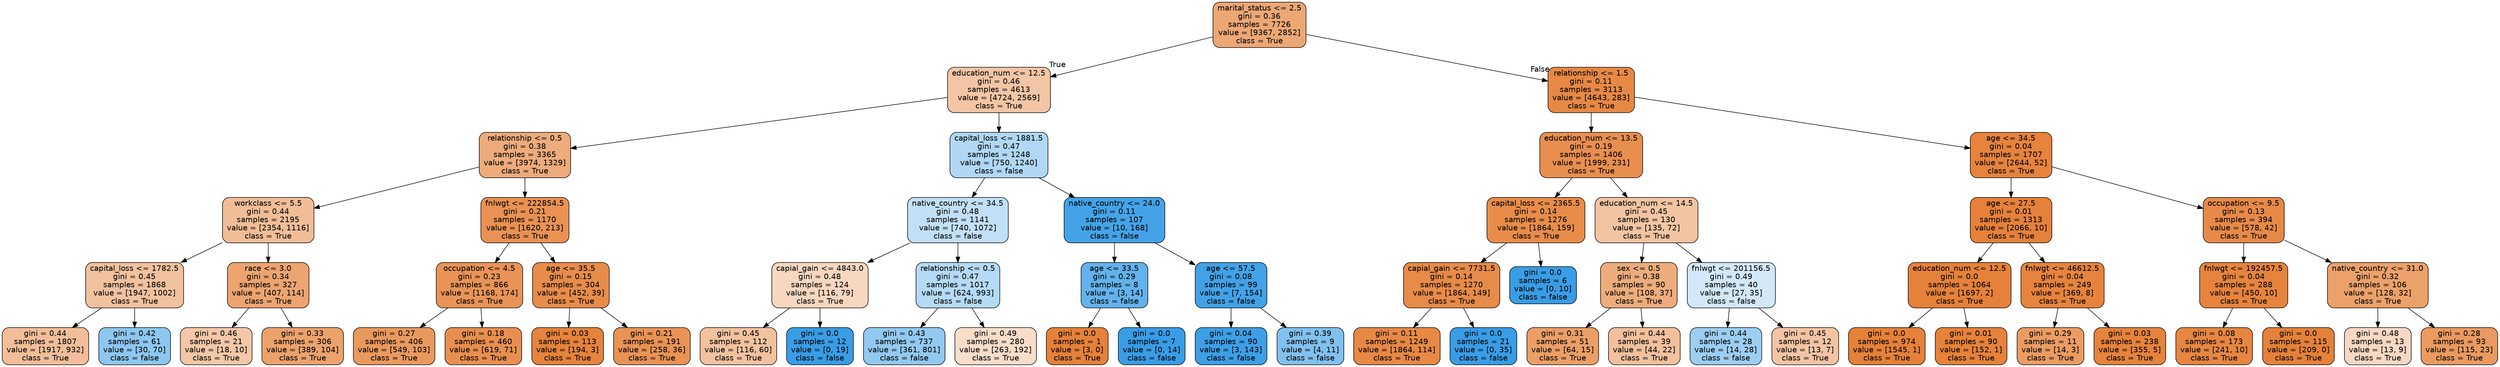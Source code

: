 digraph Tree {
node [shape=box, style="filled, rounded", color="black", fontname=helvetica] ;
edge [fontname=helvetica] ;
0 [label="marital_status <= 2.5\ngini = 0.36\nsamples = 7726\nvalue = [9367, 2852]\nclass = True", fillcolor="#e58139b1"] ;
1 [label="education_num <= 12.5\ngini = 0.46\nsamples = 4613\nvalue = [4724, 2569]\nclass = True", fillcolor="#e5813974"] ;
0 -> 1 [labeldistance=2.5, labelangle=45, headlabel="True"] ;
2 [label="relationship <= 0.5\ngini = 0.38\nsamples = 3365\nvalue = [3974, 1329]\nclass = True", fillcolor="#e58139aa"] ;
1 -> 2 ;
3 [label="workclass <= 5.5\ngini = 0.44\nsamples = 2195\nvalue = [2354, 1116]\nclass = True", fillcolor="#e5813986"] ;
2 -> 3 ;
4 [label="capital_loss <= 1782.5\ngini = 0.45\nsamples = 1868\nvalue = [1947, 1002]\nclass = True", fillcolor="#e581397c"] ;
3 -> 4 ;
5 [label="gini = 0.44\nsamples = 1807\nvalue = [1917, 932]\nclass = True", fillcolor="#e5813983"] ;
4 -> 5 ;
6 [label="gini = 0.42\nsamples = 61\nvalue = [30, 70]\nclass = false", fillcolor="#399de592"] ;
4 -> 6 ;
7 [label="race <= 3.0\ngini = 0.34\nsamples = 327\nvalue = [407, 114]\nclass = True", fillcolor="#e58139b8"] ;
3 -> 7 ;
8 [label="gini = 0.46\nsamples = 21\nvalue = [18, 10]\nclass = True", fillcolor="#e5813971"] ;
7 -> 8 ;
9 [label="gini = 0.33\nsamples = 306\nvalue = [389, 104]\nclass = True", fillcolor="#e58139bb"] ;
7 -> 9 ;
10 [label="fnlwgt <= 222854.5\ngini = 0.21\nsamples = 1170\nvalue = [1620, 213]\nclass = True", fillcolor="#e58139dd"] ;
2 -> 10 ;
11 [label="occupation <= 4.5\ngini = 0.23\nsamples = 866\nvalue = [1168, 174]\nclass = True", fillcolor="#e58139d9"] ;
10 -> 11 ;
12 [label="gini = 0.27\nsamples = 406\nvalue = [549, 103]\nclass = True", fillcolor="#e58139cf"] ;
11 -> 12 ;
13 [label="gini = 0.18\nsamples = 460\nvalue = [619, 71]\nclass = True", fillcolor="#e58139e2"] ;
11 -> 13 ;
14 [label="age <= 35.5\ngini = 0.15\nsamples = 304\nvalue = [452, 39]\nclass = True", fillcolor="#e58139e9"] ;
10 -> 14 ;
15 [label="gini = 0.03\nsamples = 113\nvalue = [194, 3]\nclass = True", fillcolor="#e58139fb"] ;
14 -> 15 ;
16 [label="gini = 0.21\nsamples = 191\nvalue = [258, 36]\nclass = True", fillcolor="#e58139db"] ;
14 -> 16 ;
17 [label="capital_loss <= 1881.5\ngini = 0.47\nsamples = 1248\nvalue = [750, 1240]\nclass = false", fillcolor="#399de565"] ;
1 -> 17 ;
18 [label="native_country <= 34.5\ngini = 0.48\nsamples = 1141\nvalue = [740, 1072]\nclass = false", fillcolor="#399de54f"] ;
17 -> 18 ;
19 [label="capial_gain <= 4843.0\ngini = 0.48\nsamples = 124\nvalue = [116, 79]\nclass = True", fillcolor="#e5813951"] ;
18 -> 19 ;
20 [label="gini = 0.45\nsamples = 112\nvalue = [116, 60]\nclass = True", fillcolor="#e581397b"] ;
19 -> 20 ;
21 [label="gini = 0.0\nsamples = 12\nvalue = [0, 19]\nclass = false", fillcolor="#399de5ff"] ;
19 -> 21 ;
22 [label="relationship <= 0.5\ngini = 0.47\nsamples = 1017\nvalue = [624, 993]\nclass = false", fillcolor="#399de55f"] ;
18 -> 22 ;
23 [label="gini = 0.43\nsamples = 737\nvalue = [361, 801]\nclass = false", fillcolor="#399de58c"] ;
22 -> 23 ;
24 [label="gini = 0.49\nsamples = 280\nvalue = [263, 192]\nclass = True", fillcolor="#e5813945"] ;
22 -> 24 ;
25 [label="native_country <= 24.0\ngini = 0.11\nsamples = 107\nvalue = [10, 168]\nclass = false", fillcolor="#399de5f0"] ;
17 -> 25 ;
26 [label="age <= 33.5\ngini = 0.29\nsamples = 8\nvalue = [3, 14]\nclass = false", fillcolor="#399de5c8"] ;
25 -> 26 ;
27 [label="gini = 0.0\nsamples = 1\nvalue = [3, 0]\nclass = True", fillcolor="#e58139ff"] ;
26 -> 27 ;
28 [label="gini = 0.0\nsamples = 7\nvalue = [0, 14]\nclass = false", fillcolor="#399de5ff"] ;
26 -> 28 ;
29 [label="age <= 57.5\ngini = 0.08\nsamples = 99\nvalue = [7, 154]\nclass = false", fillcolor="#399de5f3"] ;
25 -> 29 ;
30 [label="gini = 0.04\nsamples = 90\nvalue = [3, 143]\nclass = false", fillcolor="#399de5fa"] ;
29 -> 30 ;
31 [label="gini = 0.39\nsamples = 9\nvalue = [4, 11]\nclass = false", fillcolor="#399de5a2"] ;
29 -> 31 ;
32 [label="relationship <= 1.5\ngini = 0.11\nsamples = 3113\nvalue = [4643, 283]\nclass = True", fillcolor="#e58139ef"] ;
0 -> 32 [labeldistance=2.5, labelangle=-45, headlabel="False"] ;
33 [label="education_num <= 13.5\ngini = 0.19\nsamples = 1406\nvalue = [1999, 231]\nclass = True", fillcolor="#e58139e2"] ;
32 -> 33 ;
34 [label="capital_loss <= 2365.5\ngini = 0.14\nsamples = 1276\nvalue = [1864, 159]\nclass = True", fillcolor="#e58139e9"] ;
33 -> 34 ;
35 [label="capial_gain <= 7731.5\ngini = 0.14\nsamples = 1270\nvalue = [1864, 149]\nclass = True", fillcolor="#e58139eb"] ;
34 -> 35 ;
36 [label="gini = 0.11\nsamples = 1249\nvalue = [1864, 114]\nclass = True", fillcolor="#e58139ef"] ;
35 -> 36 ;
37 [label="gini = 0.0\nsamples = 21\nvalue = [0, 35]\nclass = false", fillcolor="#399de5ff"] ;
35 -> 37 ;
38 [label="gini = 0.0\nsamples = 6\nvalue = [0, 10]\nclass = false", fillcolor="#399de5ff"] ;
34 -> 38 ;
39 [label="education_num <= 14.5\ngini = 0.45\nsamples = 130\nvalue = [135, 72]\nclass = True", fillcolor="#e5813977"] ;
33 -> 39 ;
40 [label="sex <= 0.5\ngini = 0.38\nsamples = 90\nvalue = [108, 37]\nclass = True", fillcolor="#e58139a8"] ;
39 -> 40 ;
41 [label="gini = 0.31\nsamples = 51\nvalue = [64, 15]\nclass = True", fillcolor="#e58139c3"] ;
40 -> 41 ;
42 [label="gini = 0.44\nsamples = 39\nvalue = [44, 22]\nclass = True", fillcolor="#e581397f"] ;
40 -> 42 ;
43 [label="fnlwgt <= 201156.5\ngini = 0.49\nsamples = 40\nvalue = [27, 35]\nclass = false", fillcolor="#399de53a"] ;
39 -> 43 ;
44 [label="gini = 0.44\nsamples = 28\nvalue = [14, 28]\nclass = false", fillcolor="#399de57f"] ;
43 -> 44 ;
45 [label="gini = 0.45\nsamples = 12\nvalue = [13, 7]\nclass = True", fillcolor="#e5813976"] ;
43 -> 45 ;
46 [label="age <= 34.5\ngini = 0.04\nsamples = 1707\nvalue = [2644, 52]\nclass = True", fillcolor="#e58139fa"] ;
32 -> 46 ;
47 [label="age <= 27.5\ngini = 0.01\nsamples = 1313\nvalue = [2066, 10]\nclass = True", fillcolor="#e58139fe"] ;
46 -> 47 ;
48 [label="education_num <= 12.5\ngini = 0.0\nsamples = 1064\nvalue = [1697, 2]\nclass = True", fillcolor="#e58139ff"] ;
47 -> 48 ;
49 [label="gini = 0.0\nsamples = 974\nvalue = [1545, 1]\nclass = True", fillcolor="#e58139ff"] ;
48 -> 49 ;
50 [label="gini = 0.01\nsamples = 90\nvalue = [152, 1]\nclass = True", fillcolor="#e58139fd"] ;
48 -> 50 ;
51 [label="fnlwgt <= 46612.5\ngini = 0.04\nsamples = 249\nvalue = [369, 8]\nclass = True", fillcolor="#e58139f9"] ;
47 -> 51 ;
52 [label="gini = 0.29\nsamples = 11\nvalue = [14, 3]\nclass = True", fillcolor="#e58139c8"] ;
51 -> 52 ;
53 [label="gini = 0.03\nsamples = 238\nvalue = [355, 5]\nclass = True", fillcolor="#e58139fb"] ;
51 -> 53 ;
54 [label="occupation <= 9.5\ngini = 0.13\nsamples = 394\nvalue = [578, 42]\nclass = True", fillcolor="#e58139ec"] ;
46 -> 54 ;
55 [label="fnlwgt <= 192457.5\ngini = 0.04\nsamples = 288\nvalue = [450, 10]\nclass = True", fillcolor="#e58139f9"] ;
54 -> 55 ;
56 [label="gini = 0.08\nsamples = 173\nvalue = [241, 10]\nclass = True", fillcolor="#e58139f4"] ;
55 -> 56 ;
57 [label="gini = 0.0\nsamples = 115\nvalue = [209, 0]\nclass = True", fillcolor="#e58139ff"] ;
55 -> 57 ;
58 [label="native_country <= 31.0\ngini = 0.32\nsamples = 106\nvalue = [128, 32]\nclass = True", fillcolor="#e58139bf"] ;
54 -> 58 ;
59 [label="gini = 0.48\nsamples = 13\nvalue = [13, 9]\nclass = True", fillcolor="#e581394e"] ;
58 -> 59 ;
60 [label="gini = 0.28\nsamples = 93\nvalue = [115, 23]\nclass = True", fillcolor="#e58139cc"] ;
58 -> 60 ;
}